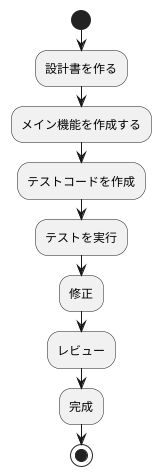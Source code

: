 @startuml 券売機シミュレータ
|ユーザー|
start


:設計書を作る;
:メイン機能を作成する;
:テストコードを作成;
:テストを実行;
:修正;
:レビュー;

:完成;
stop
@enduml